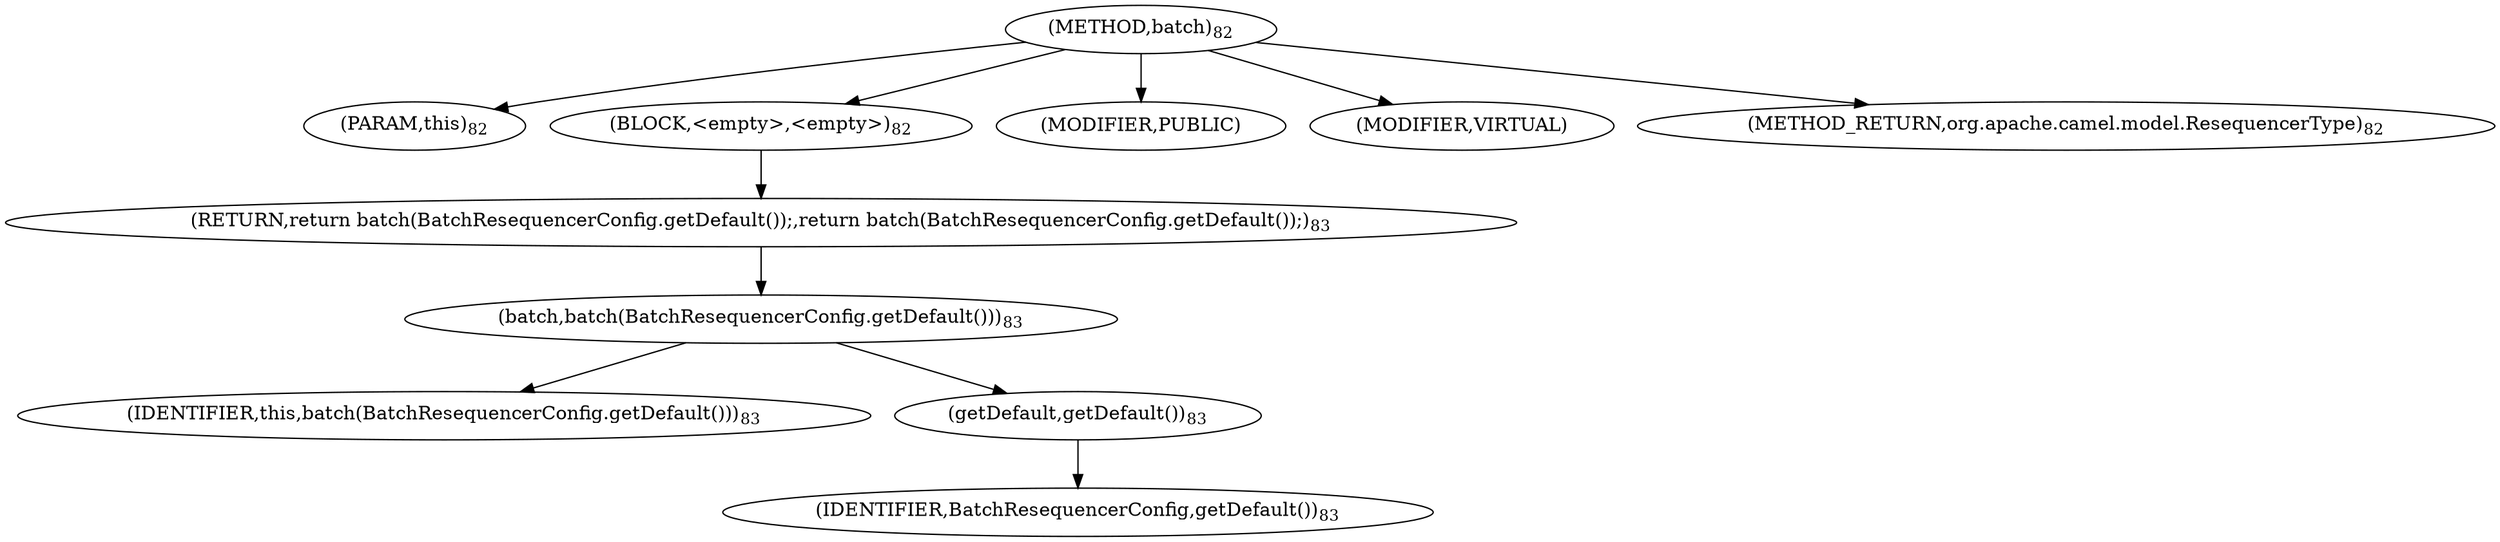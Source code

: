 digraph "batch" {  
"145" [label = <(METHOD,batch)<SUB>82</SUB>> ]
"11" [label = <(PARAM,this)<SUB>82</SUB>> ]
"146" [label = <(BLOCK,&lt;empty&gt;,&lt;empty&gt;)<SUB>82</SUB>> ]
"147" [label = <(RETURN,return batch(BatchResequencerConfig.getDefault());,return batch(BatchResequencerConfig.getDefault());)<SUB>83</SUB>> ]
"148" [label = <(batch,batch(BatchResequencerConfig.getDefault()))<SUB>83</SUB>> ]
"10" [label = <(IDENTIFIER,this,batch(BatchResequencerConfig.getDefault()))<SUB>83</SUB>> ]
"149" [label = <(getDefault,getDefault())<SUB>83</SUB>> ]
"150" [label = <(IDENTIFIER,BatchResequencerConfig,getDefault())<SUB>83</SUB>> ]
"151" [label = <(MODIFIER,PUBLIC)> ]
"152" [label = <(MODIFIER,VIRTUAL)> ]
"153" [label = <(METHOD_RETURN,org.apache.camel.model.ResequencerType)<SUB>82</SUB>> ]
  "145" -> "11" 
  "145" -> "146" 
  "145" -> "151" 
  "145" -> "152" 
  "145" -> "153" 
  "146" -> "147" 
  "147" -> "148" 
  "148" -> "10" 
  "148" -> "149" 
  "149" -> "150" 
}
